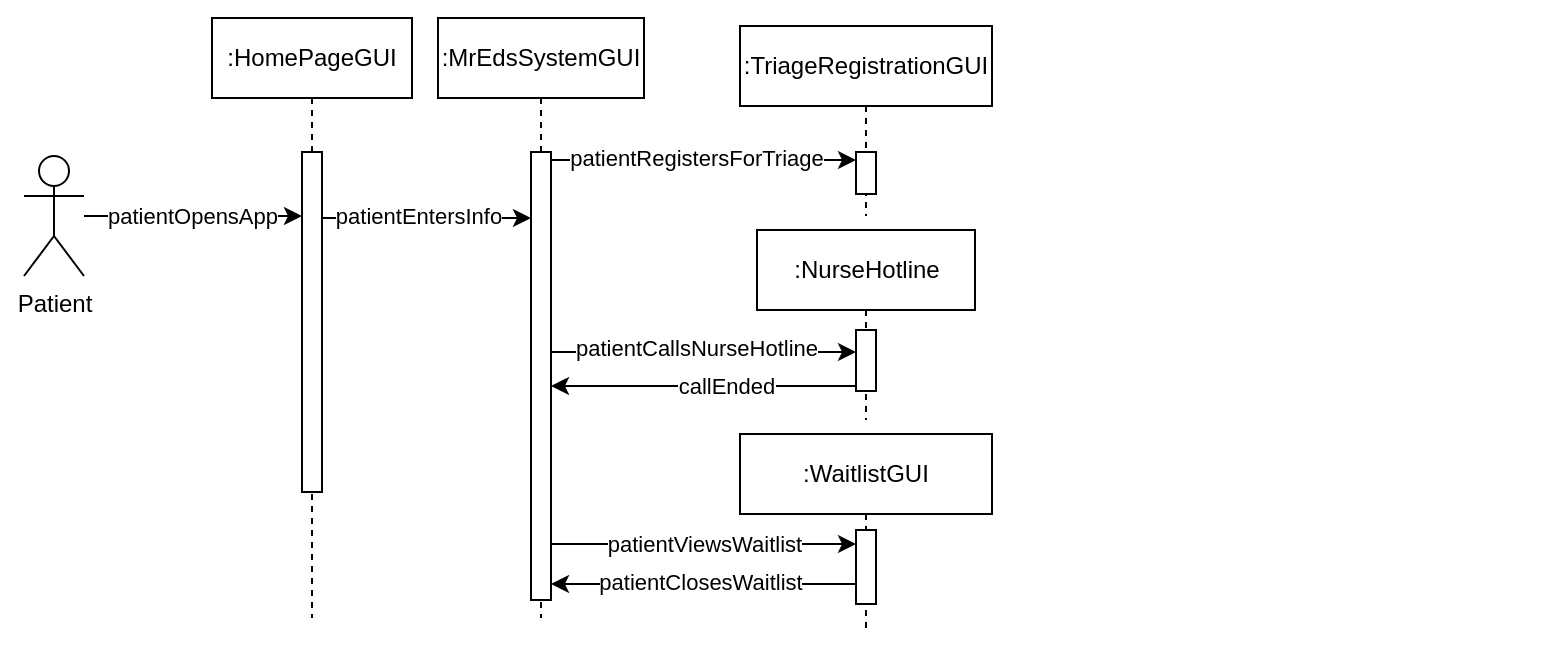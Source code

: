 <mxfile version="24.8.3">
  <diagram name="Page-1" id="2YBvvXClWsGukQMizWep">
    <mxGraphModel dx="706" dy="278" grid="0" gridSize="10" guides="1" tooltips="1" connect="1" arrows="1" fold="1" page="1" pageScale="1" pageWidth="850" pageHeight="1100" background="#ffffff" math="0" shadow="0">
      <root>
        <mxCell id="0" />
        <mxCell id="1" parent="0" />
        <mxCell id="9SolEJEs3SNtzQnmmWLq-45" value="" style="rounded=0;whiteSpace=wrap;html=1;strokeColor=none;" parent="1" vertex="1">
          <mxGeometry x="683" y="62" width="120" height="332" as="geometry" />
        </mxCell>
        <mxCell id="9SolEJEs3SNtzQnmmWLq-44" value="" style="rounded=0;whiteSpace=wrap;html=1;strokeColor=none;" parent="1" vertex="1">
          <mxGeometry x="33" y="65" width="120" height="162" as="geometry" />
        </mxCell>
        <mxCell id="aM9ryv3xv72pqoxQDRHE-5" value=":HomePageGUI" style="shape=umlLifeline;perimeter=lifelinePerimeter;whiteSpace=wrap;html=1;container=0;dropTarget=0;collapsible=0;recursiveResize=0;outlineConnect=0;portConstraint=eastwest;newEdgeStyle={&quot;edgeStyle&quot;:&quot;elbowEdgeStyle&quot;,&quot;elbow&quot;:&quot;vertical&quot;,&quot;curved&quot;:0,&quot;rounded&quot;:0};" parent="1" vertex="1">
          <mxGeometry x="139" y="71" width="100" height="300" as="geometry" />
        </mxCell>
        <mxCell id="_xZ02VMh64cE6NwVG3ct-1" value="" style="html=1;points=[];perimeter=orthogonalPerimeter;outlineConnect=0;targetShapes=umlLifeline;portConstraint=eastwest;newEdgeStyle={&quot;edgeStyle&quot;:&quot;elbowEdgeStyle&quot;,&quot;elbow&quot;:&quot;vertical&quot;,&quot;curved&quot;:0,&quot;rounded&quot;:0};" parent="aM9ryv3xv72pqoxQDRHE-5" vertex="1">
          <mxGeometry x="45" y="67" width="10" height="170" as="geometry" />
        </mxCell>
        <mxCell id="9SolEJEs3SNtzQnmmWLq-2" value="" style="edgeStyle=orthogonalEdgeStyle;rounded=0;orthogonalLoop=1;jettySize=auto;html=1;" parent="1" source="_xZ02VMh64cE6NwVG3ct-2" target="_xZ02VMh64cE6NwVG3ct-1" edge="1">
          <mxGeometry relative="1" as="geometry">
            <Array as="points">
              <mxPoint x="155" y="170" />
              <mxPoint x="155" y="170" />
            </Array>
          </mxGeometry>
        </mxCell>
        <mxCell id="9SolEJEs3SNtzQnmmWLq-3" value="patientOpensApp" style="edgeLabel;html=1;align=center;verticalAlign=middle;resizable=0;points=[];" parent="9SolEJEs3SNtzQnmmWLq-2" vertex="1" connectable="0">
          <mxGeometry x="0.419" relative="1" as="geometry">
            <mxPoint x="-24" as="offset" />
          </mxGeometry>
        </mxCell>
        <mxCell id="_xZ02VMh64cE6NwVG3ct-2" value="Patient" style="shape=umlActor;verticalLabelPosition=bottom;verticalAlign=top;html=1;outlineConnect=0;" parent="1" vertex="1">
          <mxGeometry x="45" y="140" width="30" height="60" as="geometry" />
        </mxCell>
        <mxCell id="9SolEJEs3SNtzQnmmWLq-4" value=":MrEdsSystemGUI" style="shape=umlLifeline;perimeter=lifelinePerimeter;whiteSpace=wrap;html=1;container=0;dropTarget=0;collapsible=0;recursiveResize=0;outlineConnect=0;portConstraint=eastwest;newEdgeStyle={&quot;edgeStyle&quot;:&quot;elbowEdgeStyle&quot;,&quot;elbow&quot;:&quot;vertical&quot;,&quot;curved&quot;:0,&quot;rounded&quot;:0};" parent="1" vertex="1">
          <mxGeometry x="252" y="71" width="103" height="300" as="geometry" />
        </mxCell>
        <mxCell id="9SolEJEs3SNtzQnmmWLq-5" value="" style="html=1;points=[];perimeter=orthogonalPerimeter;outlineConnect=0;targetShapes=umlLifeline;portConstraint=eastwest;newEdgeStyle={&quot;edgeStyle&quot;:&quot;elbowEdgeStyle&quot;,&quot;elbow&quot;:&quot;vertical&quot;,&quot;curved&quot;:0,&quot;rounded&quot;:0};" parent="9SolEJEs3SNtzQnmmWLq-4" vertex="1">
          <mxGeometry x="46.5" y="67" width="10" height="224" as="geometry" />
        </mxCell>
        <mxCell id="9SolEJEs3SNtzQnmmWLq-7" value="" style="edgeStyle=elbowEdgeStyle;rounded=0;orthogonalLoop=1;jettySize=auto;html=1;elbow=vertical;curved=0;" parent="1" source="_xZ02VMh64cE6NwVG3ct-1" target="9SolEJEs3SNtzQnmmWLq-5" edge="1">
          <mxGeometry relative="1" as="geometry">
            <Array as="points">
              <mxPoint x="257" y="171" />
            </Array>
          </mxGeometry>
        </mxCell>
        <mxCell id="9SolEJEs3SNtzQnmmWLq-8" value="patientEntersInfo" style="edgeLabel;html=1;align=center;verticalAlign=middle;resizable=0;points=[];" parent="9SolEJEs3SNtzQnmmWLq-7" vertex="1" connectable="0">
          <mxGeometry x="0.281" y="2" relative="1" as="geometry">
            <mxPoint x="-19" y="1" as="offset" />
          </mxGeometry>
        </mxCell>
        <mxCell id="9SolEJEs3SNtzQnmmWLq-9" value=":TriageRegistrationGUI" style="shape=umlLifeline;perimeter=lifelinePerimeter;whiteSpace=wrap;html=1;container=0;dropTarget=0;collapsible=0;recursiveResize=0;outlineConnect=0;portConstraint=eastwest;newEdgeStyle={&quot;edgeStyle&quot;:&quot;elbowEdgeStyle&quot;,&quot;elbow&quot;:&quot;vertical&quot;,&quot;curved&quot;:0,&quot;rounded&quot;:0};" parent="1" vertex="1">
          <mxGeometry x="403" y="75" width="126" height="95" as="geometry" />
        </mxCell>
        <mxCell id="9SolEJEs3SNtzQnmmWLq-10" value="" style="html=1;points=[];perimeter=orthogonalPerimeter;outlineConnect=0;targetShapes=umlLifeline;portConstraint=eastwest;newEdgeStyle={&quot;edgeStyle&quot;:&quot;elbowEdgeStyle&quot;,&quot;elbow&quot;:&quot;vertical&quot;,&quot;curved&quot;:0,&quot;rounded&quot;:0};" parent="9SolEJEs3SNtzQnmmWLq-9" vertex="1">
          <mxGeometry x="58" y="63" width="10" height="21" as="geometry" />
        </mxCell>
        <mxCell id="9SolEJEs3SNtzQnmmWLq-13" value=":WaitlistGUI" style="shape=umlLifeline;perimeter=lifelinePerimeter;whiteSpace=wrap;html=1;container=0;dropTarget=0;collapsible=0;recursiveResize=0;outlineConnect=0;portConstraint=eastwest;newEdgeStyle={&quot;edgeStyle&quot;:&quot;elbowEdgeStyle&quot;,&quot;elbow&quot;:&quot;vertical&quot;,&quot;curved&quot;:0,&quot;rounded&quot;:0};" parent="1" vertex="1">
          <mxGeometry x="403" y="279" width="126" height="97" as="geometry" />
        </mxCell>
        <mxCell id="9SolEJEs3SNtzQnmmWLq-14" value="" style="html=1;points=[];perimeter=orthogonalPerimeter;outlineConnect=0;targetShapes=umlLifeline;portConstraint=eastwest;newEdgeStyle={&quot;edgeStyle&quot;:&quot;elbowEdgeStyle&quot;,&quot;elbow&quot;:&quot;vertical&quot;,&quot;curved&quot;:0,&quot;rounded&quot;:0};" parent="9SolEJEs3SNtzQnmmWLq-13" vertex="1">
          <mxGeometry x="58" y="48" width="10" height="37" as="geometry" />
        </mxCell>
        <mxCell id="9SolEJEs3SNtzQnmmWLq-15" value="" style="edgeStyle=elbowEdgeStyle;rounded=0;orthogonalLoop=1;jettySize=auto;html=1;elbow=vertical;curved=0;" parent="1" source="9SolEJEs3SNtzQnmmWLq-5" target="9SolEJEs3SNtzQnmmWLq-14" edge="1">
          <mxGeometry relative="1" as="geometry">
            <Array as="points">
              <mxPoint x="369" y="334" />
            </Array>
          </mxGeometry>
        </mxCell>
        <mxCell id="9SolEJEs3SNtzQnmmWLq-16" value="patientViewsWaitlist" style="edgeLabel;html=1;align=center;verticalAlign=middle;resizable=0;points=[];" parent="9SolEJEs3SNtzQnmmWLq-15" vertex="1" connectable="0">
          <mxGeometry x="0.196" y="2" relative="1" as="geometry">
            <mxPoint x="-15" y="2" as="offset" />
          </mxGeometry>
        </mxCell>
        <mxCell id="9SolEJEs3SNtzQnmmWLq-17" style="edgeStyle=elbowEdgeStyle;rounded=0;orthogonalLoop=1;jettySize=auto;html=1;elbow=vertical;curved=0;" parent="1" source="9SolEJEs3SNtzQnmmWLq-14" target="9SolEJEs3SNtzQnmmWLq-5" edge="1">
          <mxGeometry relative="1" as="geometry">
            <Array as="points">
              <mxPoint x="362" y="354" />
            </Array>
          </mxGeometry>
        </mxCell>
        <mxCell id="9SolEJEs3SNtzQnmmWLq-19" value="patientClosesWaitlist" style="edgeLabel;html=1;align=center;verticalAlign=middle;resizable=0;points=[];" parent="9SolEJEs3SNtzQnmmWLq-17" vertex="1" connectable="0">
          <mxGeometry x="0.363" relative="1" as="geometry">
            <mxPoint x="26" y="-1" as="offset" />
          </mxGeometry>
        </mxCell>
        <mxCell id="9SolEJEs3SNtzQnmmWLq-20" value=":NurseHotline" style="shape=umlLifeline;perimeter=lifelinePerimeter;whiteSpace=wrap;html=1;container=0;dropTarget=0;collapsible=0;recursiveResize=0;outlineConnect=0;portConstraint=eastwest;newEdgeStyle={&quot;edgeStyle&quot;:&quot;elbowEdgeStyle&quot;,&quot;elbow&quot;:&quot;vertical&quot;,&quot;curved&quot;:0,&quot;rounded&quot;:0};" parent="1" vertex="1">
          <mxGeometry x="411.5" y="177" width="109" height="95" as="geometry" />
        </mxCell>
        <mxCell id="9SolEJEs3SNtzQnmmWLq-21" value="" style="html=1;points=[];perimeter=orthogonalPerimeter;outlineConnect=0;targetShapes=umlLifeline;portConstraint=eastwest;newEdgeStyle={&quot;edgeStyle&quot;:&quot;elbowEdgeStyle&quot;,&quot;elbow&quot;:&quot;vertical&quot;,&quot;curved&quot;:0,&quot;rounded&quot;:0};" parent="9SolEJEs3SNtzQnmmWLq-20" vertex="1">
          <mxGeometry x="49.5" y="50" width="10" height="30.5" as="geometry" />
        </mxCell>
        <mxCell id="9SolEJEs3SNtzQnmmWLq-22" style="edgeStyle=elbowEdgeStyle;rounded=0;orthogonalLoop=1;jettySize=auto;html=1;elbow=vertical;curved=0;" parent="1" source="9SolEJEs3SNtzQnmmWLq-5" target="9SolEJEs3SNtzQnmmWLq-21" edge="1">
          <mxGeometry relative="1" as="geometry">
            <Array as="points">
              <mxPoint x="377" y="238" />
            </Array>
          </mxGeometry>
        </mxCell>
        <mxCell id="9SolEJEs3SNtzQnmmWLq-23" value="patientCallsNurseHotline" style="edgeLabel;html=1;align=center;verticalAlign=middle;resizable=0;points=[];" parent="9SolEJEs3SNtzQnmmWLq-22" vertex="1" connectable="0">
          <mxGeometry x="0.265" relative="1" as="geometry">
            <mxPoint x="-24" y="-2" as="offset" />
          </mxGeometry>
        </mxCell>
        <mxCell id="9SolEJEs3SNtzQnmmWLq-24" style="edgeStyle=elbowEdgeStyle;rounded=0;orthogonalLoop=1;jettySize=auto;html=1;elbow=vertical;curved=0;" parent="1" source="9SolEJEs3SNtzQnmmWLq-21" target="9SolEJEs3SNtzQnmmWLq-5" edge="1">
          <mxGeometry relative="1" as="geometry">
            <Array as="points">
              <mxPoint x="375" y="255" />
            </Array>
          </mxGeometry>
        </mxCell>
        <mxCell id="9SolEJEs3SNtzQnmmWLq-26" value="callEnded" style="edgeLabel;html=1;align=center;verticalAlign=middle;resizable=0;points=[];" parent="9SolEJEs3SNtzQnmmWLq-24" vertex="1" connectable="0">
          <mxGeometry x="-0.146" relative="1" as="geometry">
            <mxPoint as="offset" />
          </mxGeometry>
        </mxCell>
        <mxCell id="9SolEJEs3SNtzQnmmWLq-27" style="edgeStyle=elbowEdgeStyle;rounded=0;orthogonalLoop=1;jettySize=auto;html=1;elbow=vertical;curved=0;" parent="1" source="9SolEJEs3SNtzQnmmWLq-5" target="9SolEJEs3SNtzQnmmWLq-10" edge="1">
          <mxGeometry relative="1" as="geometry">
            <Array as="points">
              <mxPoint x="387" y="142" />
            </Array>
          </mxGeometry>
        </mxCell>
        <mxCell id="9SolEJEs3SNtzQnmmWLq-29" value="patientRegistersForTriage" style="edgeLabel;html=1;align=center;verticalAlign=middle;resizable=0;points=[];" parent="9SolEJEs3SNtzQnmmWLq-27" vertex="1" connectable="0">
          <mxGeometry x="0.156" y="-1" relative="1" as="geometry">
            <mxPoint x="-16" y="-2" as="offset" />
          </mxGeometry>
        </mxCell>
      </root>
    </mxGraphModel>
  </diagram>
</mxfile>
